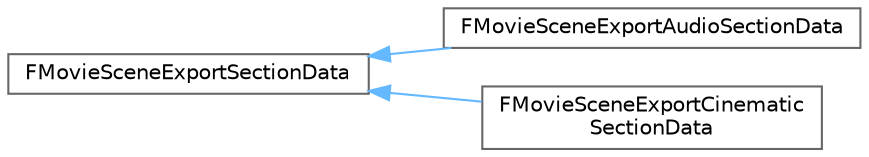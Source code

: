 digraph "Graphical Class Hierarchy"
{
 // INTERACTIVE_SVG=YES
 // LATEX_PDF_SIZE
  bgcolor="transparent";
  edge [fontname=Helvetica,fontsize=10,labelfontname=Helvetica,labelfontsize=10];
  node [fontname=Helvetica,fontsize=10,shape=box,height=0.2,width=0.4];
  rankdir="LR";
  Node0 [id="Node000000",label="FMovieSceneExportSectionData",height=0.2,width=0.4,color="grey40", fillcolor="white", style="filled",URL="$d8/d3c/structFMovieSceneExportSectionData.html",tooltip=" "];
  Node0 -> Node1 [id="edge4428_Node000000_Node000001",dir="back",color="steelblue1",style="solid",tooltip=" "];
  Node1 [id="Node000001",label="FMovieSceneExportAudioSectionData",height=0.2,width=0.4,color="grey40", fillcolor="white", style="filled",URL="$df/dc5/structFMovieSceneExportAudioSectionData.html",tooltip=" "];
  Node0 -> Node2 [id="edge4429_Node000000_Node000002",dir="back",color="steelblue1",style="solid",tooltip=" "];
  Node2 [id="Node000002",label="FMovieSceneExportCinematic\lSectionData",height=0.2,width=0.4,color="grey40", fillcolor="white", style="filled",URL="$d9/d6b/structFMovieSceneExportCinematicSectionData.html",tooltip=" "];
}
